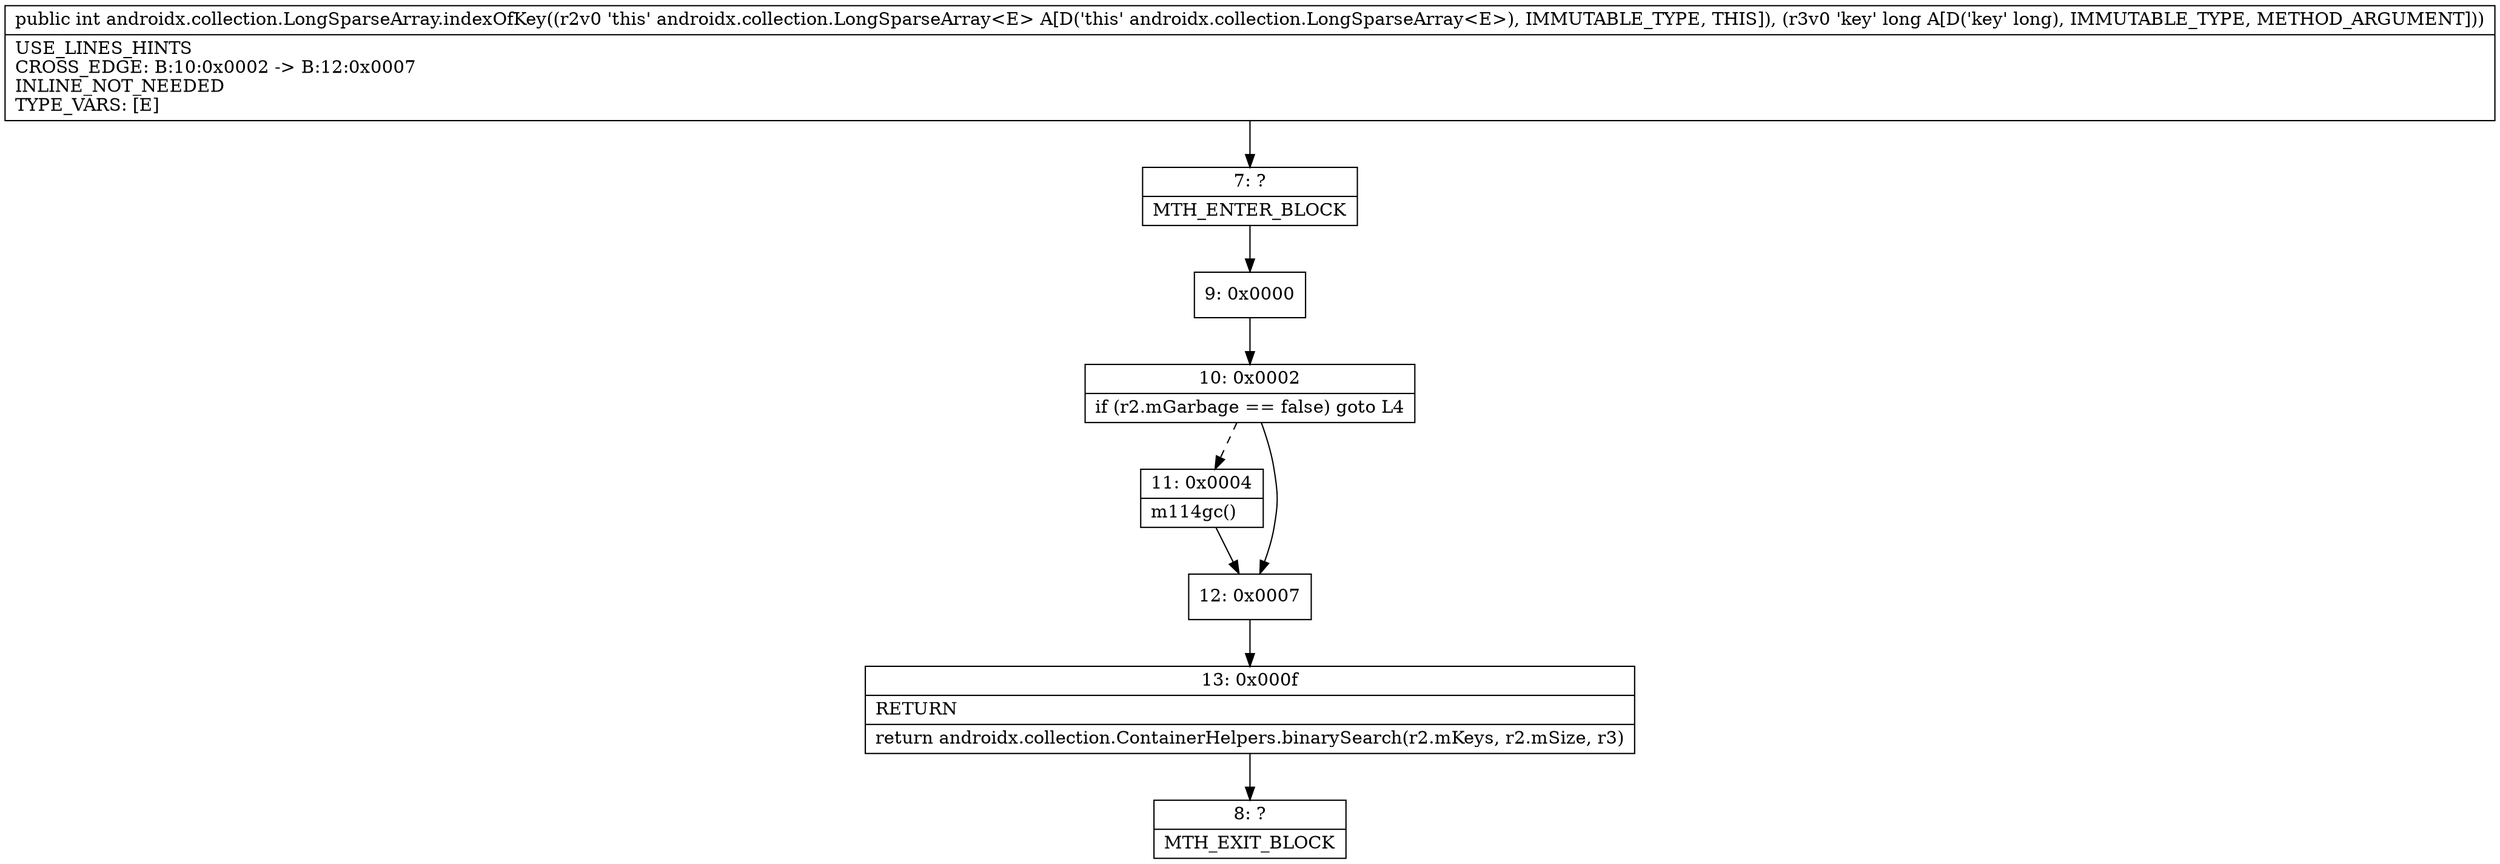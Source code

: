 digraph "CFG forandroidx.collection.LongSparseArray.indexOfKey(J)I" {
Node_7 [shape=record,label="{7\:\ ?|MTH_ENTER_BLOCK\l}"];
Node_9 [shape=record,label="{9\:\ 0x0000}"];
Node_10 [shape=record,label="{10\:\ 0x0002|if (r2.mGarbage == false) goto L4\l}"];
Node_11 [shape=record,label="{11\:\ 0x0004|m114gc()\l}"];
Node_12 [shape=record,label="{12\:\ 0x0007}"];
Node_13 [shape=record,label="{13\:\ 0x000f|RETURN\l|return androidx.collection.ContainerHelpers.binarySearch(r2.mKeys, r2.mSize, r3)\l}"];
Node_8 [shape=record,label="{8\:\ ?|MTH_EXIT_BLOCK\l}"];
MethodNode[shape=record,label="{public int androidx.collection.LongSparseArray.indexOfKey((r2v0 'this' androidx.collection.LongSparseArray\<E\> A[D('this' androidx.collection.LongSparseArray\<E\>), IMMUTABLE_TYPE, THIS]), (r3v0 'key' long A[D('key' long), IMMUTABLE_TYPE, METHOD_ARGUMENT]))  | USE_LINES_HINTS\lCROSS_EDGE: B:10:0x0002 \-\> B:12:0x0007\lINLINE_NOT_NEEDED\lTYPE_VARS: [E]\l}"];
MethodNode -> Node_7;Node_7 -> Node_9;
Node_9 -> Node_10;
Node_10 -> Node_11[style=dashed];
Node_10 -> Node_12;
Node_11 -> Node_12;
Node_12 -> Node_13;
Node_13 -> Node_8;
}

